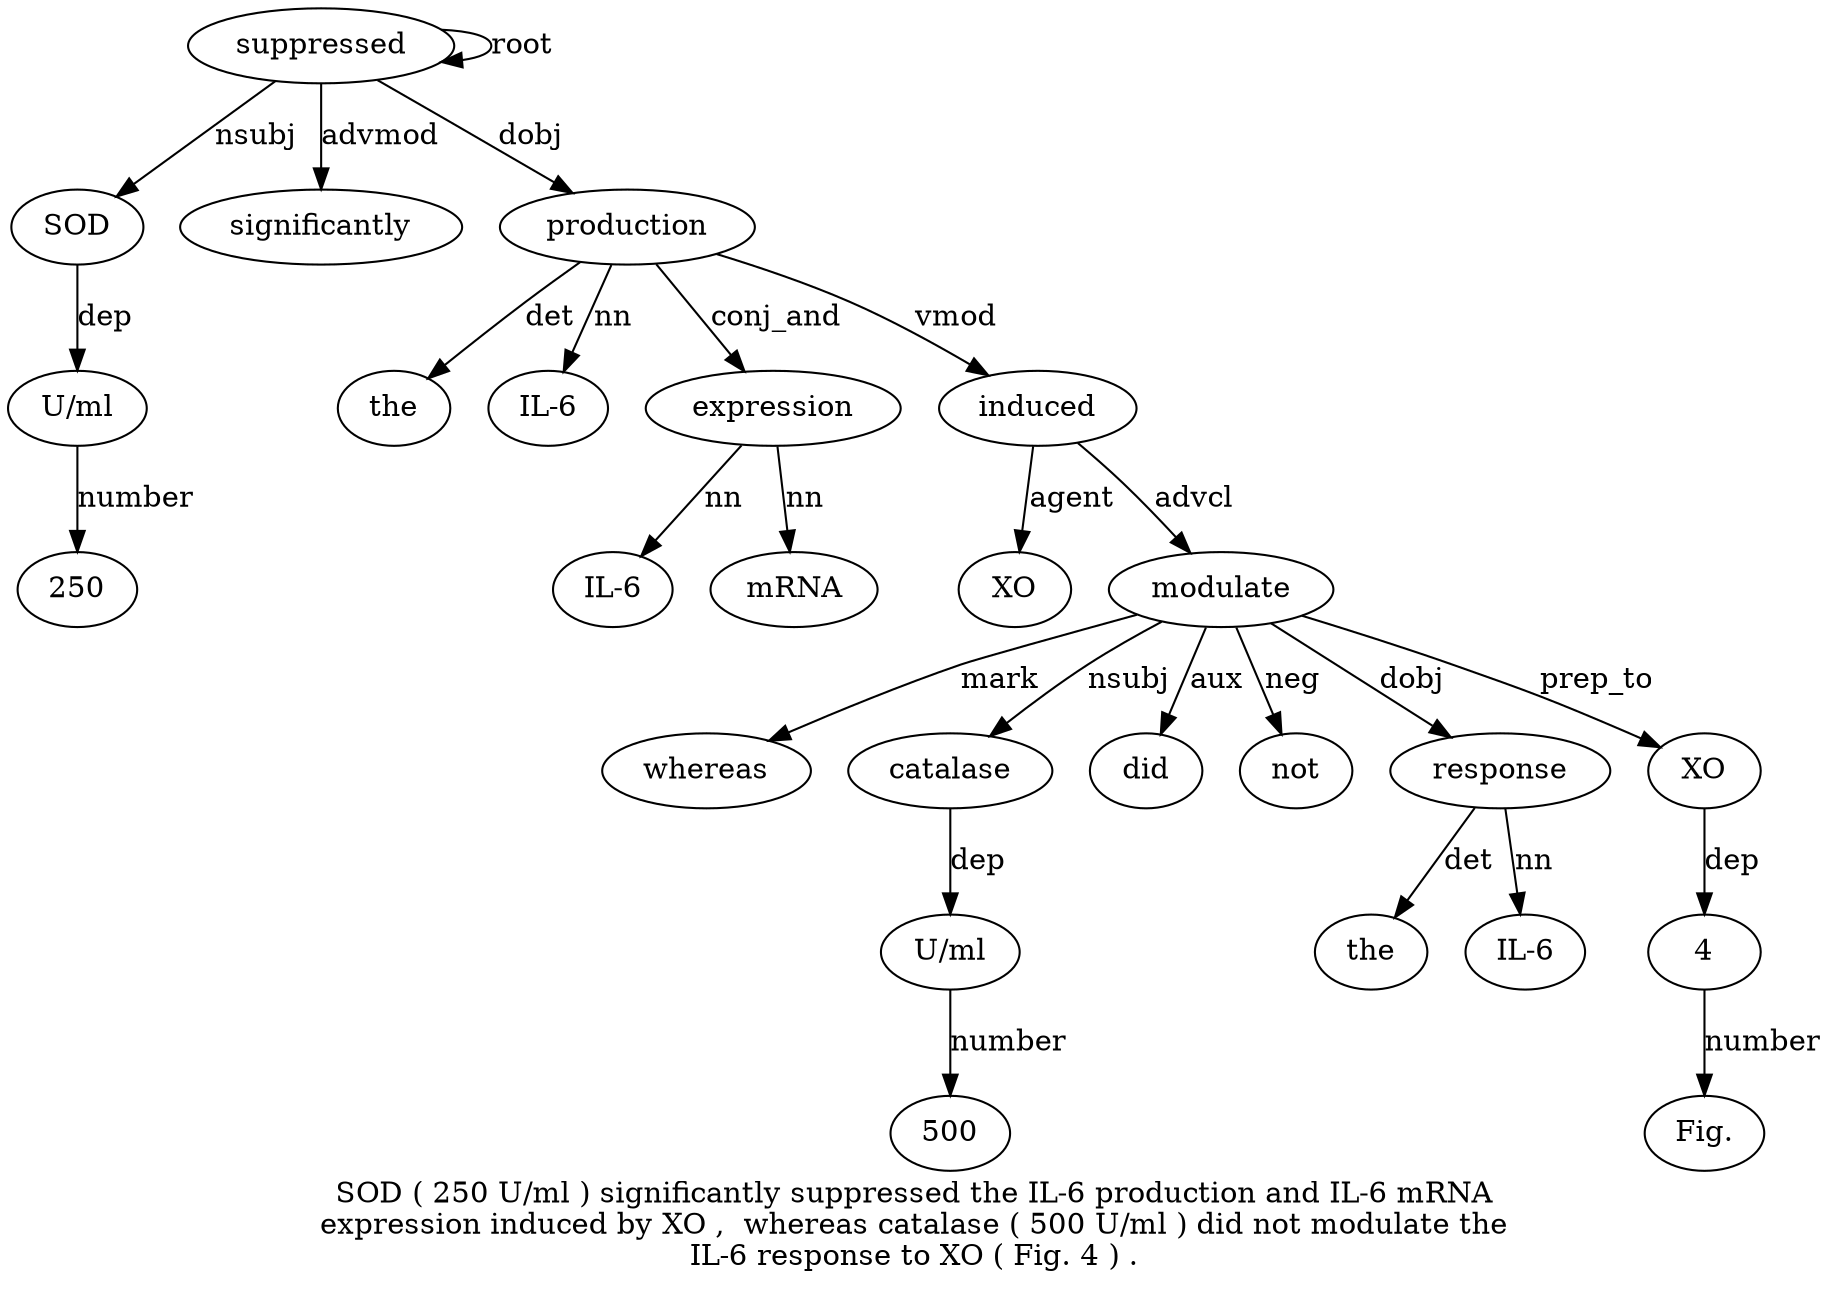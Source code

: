digraph "SOD ( 250 U/ml ) significantly suppressed the IL-6 production and IL-6 mRNA expression induced by XO ,  whereas catalase ( 500 U/ml ) did not modulate the IL-6 response to XO ( Fig. 4 ) ." {
label="SOD ( 250 U/ml ) significantly suppressed the IL-6 production and IL-6 mRNA
expression induced by XO ,  whereas catalase ( 500 U/ml ) did not modulate the
IL-6 response to XO ( Fig. 4 ) .";
suppressed7 [style=filled, fillcolor=white, label=suppressed];
SOD1 [style=filled, fillcolor=white, label=SOD];
suppressed7 -> SOD1  [label=nsubj];
"U/ml4" [style=filled, fillcolor=white, label="U/ml"];
2503 [style=filled, fillcolor=white, label=250];
"U/ml4" -> 2503  [label=number];
SOD1 -> "U/ml4"  [label=dep];
significantly6 [style=filled, fillcolor=white, label=significantly];
suppressed7 -> significantly6  [label=advmod];
suppressed7 -> suppressed7  [label=root];
production10 [style=filled, fillcolor=white, label=production];
the8 [style=filled, fillcolor=white, label=the];
production10 -> the8  [label=det];
"IL-69" [style=filled, fillcolor=white, label="IL-6"];
production10 -> "IL-69"  [label=nn];
suppressed7 -> production10  [label=dobj];
expression14 [style=filled, fillcolor=white, label=expression];
"IL-612" [style=filled, fillcolor=white, label="IL-6"];
expression14 -> "IL-612"  [label=nn];
mRNA13 [style=filled, fillcolor=white, label=mRNA];
expression14 -> mRNA13  [label=nn];
production10 -> expression14  [label=conj_and];
induced15 [style=filled, fillcolor=white, label=induced];
production10 -> induced15  [label=vmod];
XO17 [style=filled, fillcolor=white, label=XO];
induced15 -> XO17  [label=agent];
modulate27 [style=filled, fillcolor=white, label=modulate];
whereas19 [style=filled, fillcolor=white, label=whereas];
modulate27 -> whereas19  [label=mark];
catalase20 [style=filled, fillcolor=white, label=catalase];
modulate27 -> catalase20  [label=nsubj];
"U/ml23" [style=filled, fillcolor=white, label="U/ml"];
50022 [style=filled, fillcolor=white, label=500];
"U/ml23" -> 50022  [label=number];
catalase20 -> "U/ml23"  [label=dep];
did25 [style=filled, fillcolor=white, label=did];
modulate27 -> did25  [label=aux];
not26 [style=filled, fillcolor=white, label=not];
modulate27 -> not26  [label=neg];
induced15 -> modulate27  [label=advcl];
response30 [style=filled, fillcolor=white, label=response];
the28 [style=filled, fillcolor=white, label=the];
response30 -> the28  [label=det];
"IL-629" [style=filled, fillcolor=white, label="IL-6"];
response30 -> "IL-629"  [label=nn];
modulate27 -> response30  [label=dobj];
XO32 [style=filled, fillcolor=white, label=XO];
modulate27 -> XO32  [label=prep_to];
435 [style=filled, fillcolor=white, label=4];
"Fig.34" [style=filled, fillcolor=white, label="Fig."];
435 -> "Fig.34"  [label=number];
XO32 -> 435  [label=dep];
}
